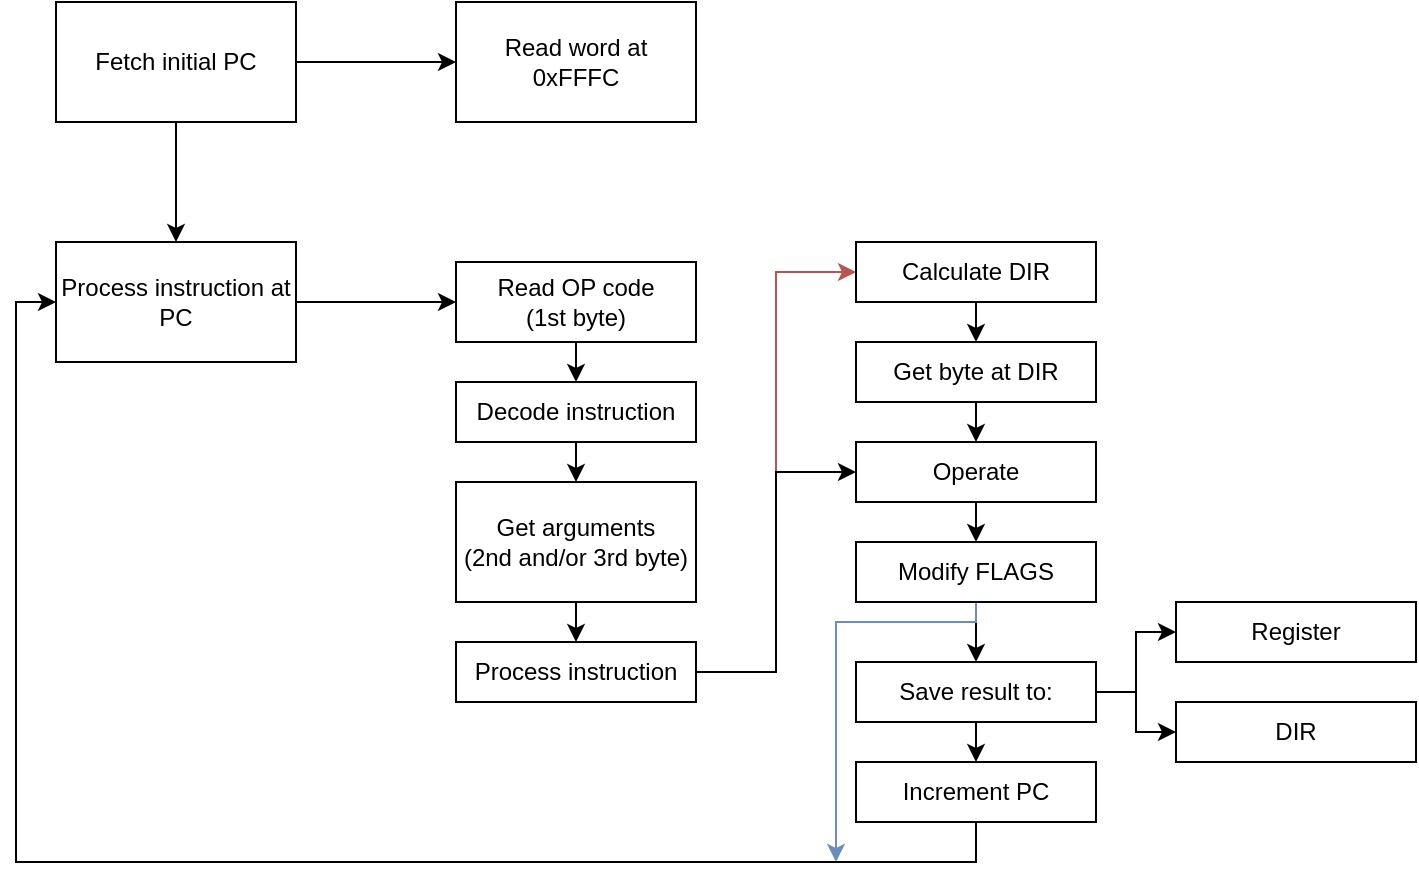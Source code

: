 <mxfile version="23.1.5" type="device">
  <diagram name="Página-1" id="hzSSEd-4Imz5Q4LZ48o8">
    <mxGraphModel dx="819" dy="478" grid="1" gridSize="10" guides="1" tooltips="1" connect="1" arrows="1" fold="1" page="1" pageScale="1" pageWidth="827" pageHeight="1169" math="0" shadow="0">
      <root>
        <mxCell id="0" />
        <mxCell id="1" parent="0" />
        <mxCell id="ReyiuxIJ5cIyqLZsk5rR-8" value="" style="edgeStyle=orthogonalEdgeStyle;rounded=0;orthogonalLoop=1;jettySize=auto;html=1;" edge="1" parent="1" source="ReyiuxIJ5cIyqLZsk5rR-1" target="ReyiuxIJ5cIyqLZsk5rR-2">
          <mxGeometry relative="1" as="geometry" />
        </mxCell>
        <mxCell id="ReyiuxIJ5cIyqLZsk5rR-32" style="edgeStyle=orthogonalEdgeStyle;rounded=0;orthogonalLoop=1;jettySize=auto;html=1;exitX=0.5;exitY=1;exitDx=0;exitDy=0;entryX=0.5;entryY=0;entryDx=0;entryDy=0;" edge="1" parent="1" source="ReyiuxIJ5cIyqLZsk5rR-1" target="ReyiuxIJ5cIyqLZsk5rR-3">
          <mxGeometry relative="1" as="geometry" />
        </mxCell>
        <mxCell id="ReyiuxIJ5cIyqLZsk5rR-1" value="Fetch initial PC" style="rounded=0;whiteSpace=wrap;html=1;" vertex="1" parent="1">
          <mxGeometry x="80" y="40" width="120" height="60" as="geometry" />
        </mxCell>
        <mxCell id="ReyiuxIJ5cIyqLZsk5rR-2" value="Read word at&lt;br&gt;0xFFFC" style="rounded=0;whiteSpace=wrap;html=1;" vertex="1" parent="1">
          <mxGeometry x="280" y="40" width="120" height="60" as="geometry" />
        </mxCell>
        <mxCell id="ReyiuxIJ5cIyqLZsk5rR-9" value="" style="edgeStyle=orthogonalEdgeStyle;rounded=0;orthogonalLoop=1;jettySize=auto;html=1;" edge="1" parent="1" source="ReyiuxIJ5cIyqLZsk5rR-3" target="ReyiuxIJ5cIyqLZsk5rR-4">
          <mxGeometry relative="1" as="geometry" />
        </mxCell>
        <mxCell id="ReyiuxIJ5cIyqLZsk5rR-3" value="Process instruction at PC" style="rounded=0;whiteSpace=wrap;html=1;" vertex="1" parent="1">
          <mxGeometry x="80" y="160" width="120" height="60" as="geometry" />
        </mxCell>
        <mxCell id="ReyiuxIJ5cIyqLZsk5rR-11" style="edgeStyle=orthogonalEdgeStyle;rounded=0;orthogonalLoop=1;jettySize=auto;html=1;exitX=0.5;exitY=1;exitDx=0;exitDy=0;entryX=0.5;entryY=0;entryDx=0;entryDy=0;" edge="1" parent="1" source="ReyiuxIJ5cIyqLZsk5rR-4" target="ReyiuxIJ5cIyqLZsk5rR-5">
          <mxGeometry relative="1" as="geometry" />
        </mxCell>
        <mxCell id="ReyiuxIJ5cIyqLZsk5rR-4" value="Read OP code&lt;br&gt;(1st byte)" style="rounded=0;whiteSpace=wrap;html=1;" vertex="1" parent="1">
          <mxGeometry x="280" y="170" width="120" height="40" as="geometry" />
        </mxCell>
        <mxCell id="ReyiuxIJ5cIyqLZsk5rR-13" style="edgeStyle=orthogonalEdgeStyle;rounded=0;orthogonalLoop=1;jettySize=auto;html=1;exitX=0.5;exitY=1;exitDx=0;exitDy=0;entryX=0.5;entryY=0;entryDx=0;entryDy=0;" edge="1" parent="1" source="ReyiuxIJ5cIyqLZsk5rR-5" target="ReyiuxIJ5cIyqLZsk5rR-6">
          <mxGeometry relative="1" as="geometry" />
        </mxCell>
        <mxCell id="ReyiuxIJ5cIyqLZsk5rR-5" value="Decode instruction" style="rounded=0;whiteSpace=wrap;html=1;" vertex="1" parent="1">
          <mxGeometry x="280" y="230" width="120" height="30" as="geometry" />
        </mxCell>
        <mxCell id="ReyiuxIJ5cIyqLZsk5rR-14" style="edgeStyle=orthogonalEdgeStyle;rounded=0;orthogonalLoop=1;jettySize=auto;html=1;exitX=0.5;exitY=1;exitDx=0;exitDy=0;entryX=0.5;entryY=0;entryDx=0;entryDy=0;" edge="1" parent="1" source="ReyiuxIJ5cIyqLZsk5rR-6" target="ReyiuxIJ5cIyqLZsk5rR-7">
          <mxGeometry relative="1" as="geometry" />
        </mxCell>
        <mxCell id="ReyiuxIJ5cIyqLZsk5rR-6" value="Get arguments&lt;br&gt;(2nd and/or 3rd byte)" style="rounded=0;whiteSpace=wrap;html=1;" vertex="1" parent="1">
          <mxGeometry x="280" y="280" width="120" height="60" as="geometry" />
        </mxCell>
        <mxCell id="ReyiuxIJ5cIyqLZsk5rR-24" style="edgeStyle=orthogonalEdgeStyle;rounded=0;orthogonalLoop=1;jettySize=auto;html=1;exitX=1;exitY=0.5;exitDx=0;exitDy=0;entryX=0;entryY=0.5;entryDx=0;entryDy=0;fillColor=#f8cecc;strokeColor=#b85450;" edge="1" parent="1" source="ReyiuxIJ5cIyqLZsk5rR-7" target="ReyiuxIJ5cIyqLZsk5rR-16">
          <mxGeometry relative="1" as="geometry" />
        </mxCell>
        <mxCell id="ReyiuxIJ5cIyqLZsk5rR-35" style="edgeStyle=orthogonalEdgeStyle;rounded=0;orthogonalLoop=1;jettySize=auto;html=1;exitX=1;exitY=0.5;exitDx=0;exitDy=0;entryX=0;entryY=0.5;entryDx=0;entryDy=0;" edge="1" parent="1" source="ReyiuxIJ5cIyqLZsk5rR-7" target="ReyiuxIJ5cIyqLZsk5rR-18">
          <mxGeometry relative="1" as="geometry" />
        </mxCell>
        <mxCell id="ReyiuxIJ5cIyqLZsk5rR-7" value="Process instruction" style="rounded=0;whiteSpace=wrap;html=1;" vertex="1" parent="1">
          <mxGeometry x="280" y="360" width="120" height="30" as="geometry" />
        </mxCell>
        <mxCell id="ReyiuxIJ5cIyqLZsk5rR-25" style="edgeStyle=orthogonalEdgeStyle;rounded=0;orthogonalLoop=1;jettySize=auto;html=1;exitX=0.5;exitY=1;exitDx=0;exitDy=0;entryX=0.5;entryY=0;entryDx=0;entryDy=0;" edge="1" parent="1" source="ReyiuxIJ5cIyqLZsk5rR-16" target="ReyiuxIJ5cIyqLZsk5rR-17">
          <mxGeometry relative="1" as="geometry" />
        </mxCell>
        <mxCell id="ReyiuxIJ5cIyqLZsk5rR-16" value="Calculate DIR" style="rounded=0;whiteSpace=wrap;html=1;" vertex="1" parent="1">
          <mxGeometry x="480" y="160" width="120" height="30" as="geometry" />
        </mxCell>
        <mxCell id="ReyiuxIJ5cIyqLZsk5rR-26" style="edgeStyle=orthogonalEdgeStyle;rounded=0;orthogonalLoop=1;jettySize=auto;html=1;exitX=0.5;exitY=1;exitDx=0;exitDy=0;entryX=0.5;entryY=0;entryDx=0;entryDy=0;" edge="1" parent="1" source="ReyiuxIJ5cIyqLZsk5rR-17" target="ReyiuxIJ5cIyqLZsk5rR-18">
          <mxGeometry relative="1" as="geometry" />
        </mxCell>
        <mxCell id="ReyiuxIJ5cIyqLZsk5rR-17" value="Get byte at DIR" style="rounded=0;whiteSpace=wrap;html=1;" vertex="1" parent="1">
          <mxGeometry x="480" y="210" width="120" height="30" as="geometry" />
        </mxCell>
        <mxCell id="ReyiuxIJ5cIyqLZsk5rR-27" style="edgeStyle=orthogonalEdgeStyle;rounded=0;orthogonalLoop=1;jettySize=auto;html=1;exitX=0.5;exitY=1;exitDx=0;exitDy=0;entryX=0.5;entryY=0;entryDx=0;entryDy=0;" edge="1" parent="1" source="ReyiuxIJ5cIyqLZsk5rR-18" target="ReyiuxIJ5cIyqLZsk5rR-19">
          <mxGeometry relative="1" as="geometry" />
        </mxCell>
        <mxCell id="ReyiuxIJ5cIyqLZsk5rR-18" value="Operate" style="rounded=0;whiteSpace=wrap;html=1;" vertex="1" parent="1">
          <mxGeometry x="480" y="260" width="120" height="30" as="geometry" />
        </mxCell>
        <mxCell id="ReyiuxIJ5cIyqLZsk5rR-28" style="edgeStyle=orthogonalEdgeStyle;rounded=0;orthogonalLoop=1;jettySize=auto;html=1;exitX=0.5;exitY=1;exitDx=0;exitDy=0;entryX=0.5;entryY=0;entryDx=0;entryDy=0;" edge="1" parent="1" source="ReyiuxIJ5cIyqLZsk5rR-19" target="ReyiuxIJ5cIyqLZsk5rR-20">
          <mxGeometry relative="1" as="geometry" />
        </mxCell>
        <mxCell id="ReyiuxIJ5cIyqLZsk5rR-36" style="edgeStyle=orthogonalEdgeStyle;rounded=0;orthogonalLoop=1;jettySize=auto;html=1;exitX=0.5;exitY=1;exitDx=0;exitDy=0;fillColor=#dae8fc;strokeColor=#6c8ebf;" edge="1" parent="1" source="ReyiuxIJ5cIyqLZsk5rR-19">
          <mxGeometry relative="1" as="geometry">
            <mxPoint x="470" y="470" as="targetPoint" />
            <Array as="points">
              <mxPoint x="540" y="350" />
              <mxPoint x="470" y="350" />
            </Array>
          </mxGeometry>
        </mxCell>
        <mxCell id="ReyiuxIJ5cIyqLZsk5rR-19" value="Modify FLAGS" style="rounded=0;whiteSpace=wrap;html=1;" vertex="1" parent="1">
          <mxGeometry x="480" y="310" width="120" height="30" as="geometry" />
        </mxCell>
        <mxCell id="ReyiuxIJ5cIyqLZsk5rR-29" style="edgeStyle=orthogonalEdgeStyle;rounded=0;orthogonalLoop=1;jettySize=auto;html=1;exitX=0.5;exitY=1;exitDx=0;exitDy=0;entryX=0.5;entryY=0;entryDx=0;entryDy=0;" edge="1" parent="1" source="ReyiuxIJ5cIyqLZsk5rR-20" target="ReyiuxIJ5cIyqLZsk5rR-23">
          <mxGeometry relative="1" as="geometry" />
        </mxCell>
        <mxCell id="ReyiuxIJ5cIyqLZsk5rR-30" style="edgeStyle=orthogonalEdgeStyle;rounded=0;orthogonalLoop=1;jettySize=auto;html=1;exitX=1;exitY=0.5;exitDx=0;exitDy=0;entryX=0;entryY=0.5;entryDx=0;entryDy=0;" edge="1" parent="1" source="ReyiuxIJ5cIyqLZsk5rR-20" target="ReyiuxIJ5cIyqLZsk5rR-21">
          <mxGeometry relative="1" as="geometry" />
        </mxCell>
        <mxCell id="ReyiuxIJ5cIyqLZsk5rR-31" style="edgeStyle=orthogonalEdgeStyle;rounded=0;orthogonalLoop=1;jettySize=auto;html=1;exitX=1;exitY=0.5;exitDx=0;exitDy=0;entryX=0;entryY=0.5;entryDx=0;entryDy=0;" edge="1" parent="1" source="ReyiuxIJ5cIyqLZsk5rR-20" target="ReyiuxIJ5cIyqLZsk5rR-22">
          <mxGeometry relative="1" as="geometry" />
        </mxCell>
        <mxCell id="ReyiuxIJ5cIyqLZsk5rR-20" value="Save result to:" style="rounded=0;whiteSpace=wrap;html=1;" vertex="1" parent="1">
          <mxGeometry x="480" y="370" width="120" height="30" as="geometry" />
        </mxCell>
        <mxCell id="ReyiuxIJ5cIyqLZsk5rR-21" value="Register" style="rounded=0;whiteSpace=wrap;html=1;" vertex="1" parent="1">
          <mxGeometry x="640" y="340" width="120" height="30" as="geometry" />
        </mxCell>
        <mxCell id="ReyiuxIJ5cIyqLZsk5rR-22" value="DIR" style="rounded=0;whiteSpace=wrap;html=1;" vertex="1" parent="1">
          <mxGeometry x="640" y="390" width="120" height="30" as="geometry" />
        </mxCell>
        <mxCell id="ReyiuxIJ5cIyqLZsk5rR-34" style="edgeStyle=orthogonalEdgeStyle;rounded=0;orthogonalLoop=1;jettySize=auto;html=1;exitX=0.5;exitY=1;exitDx=0;exitDy=0;entryX=0;entryY=0.5;entryDx=0;entryDy=0;" edge="1" parent="1" source="ReyiuxIJ5cIyqLZsk5rR-23" target="ReyiuxIJ5cIyqLZsk5rR-3">
          <mxGeometry relative="1" as="geometry" />
        </mxCell>
        <mxCell id="ReyiuxIJ5cIyqLZsk5rR-23" value="Increment PC" style="rounded=0;whiteSpace=wrap;html=1;" vertex="1" parent="1">
          <mxGeometry x="480" y="420" width="120" height="30" as="geometry" />
        </mxCell>
      </root>
    </mxGraphModel>
  </diagram>
</mxfile>
